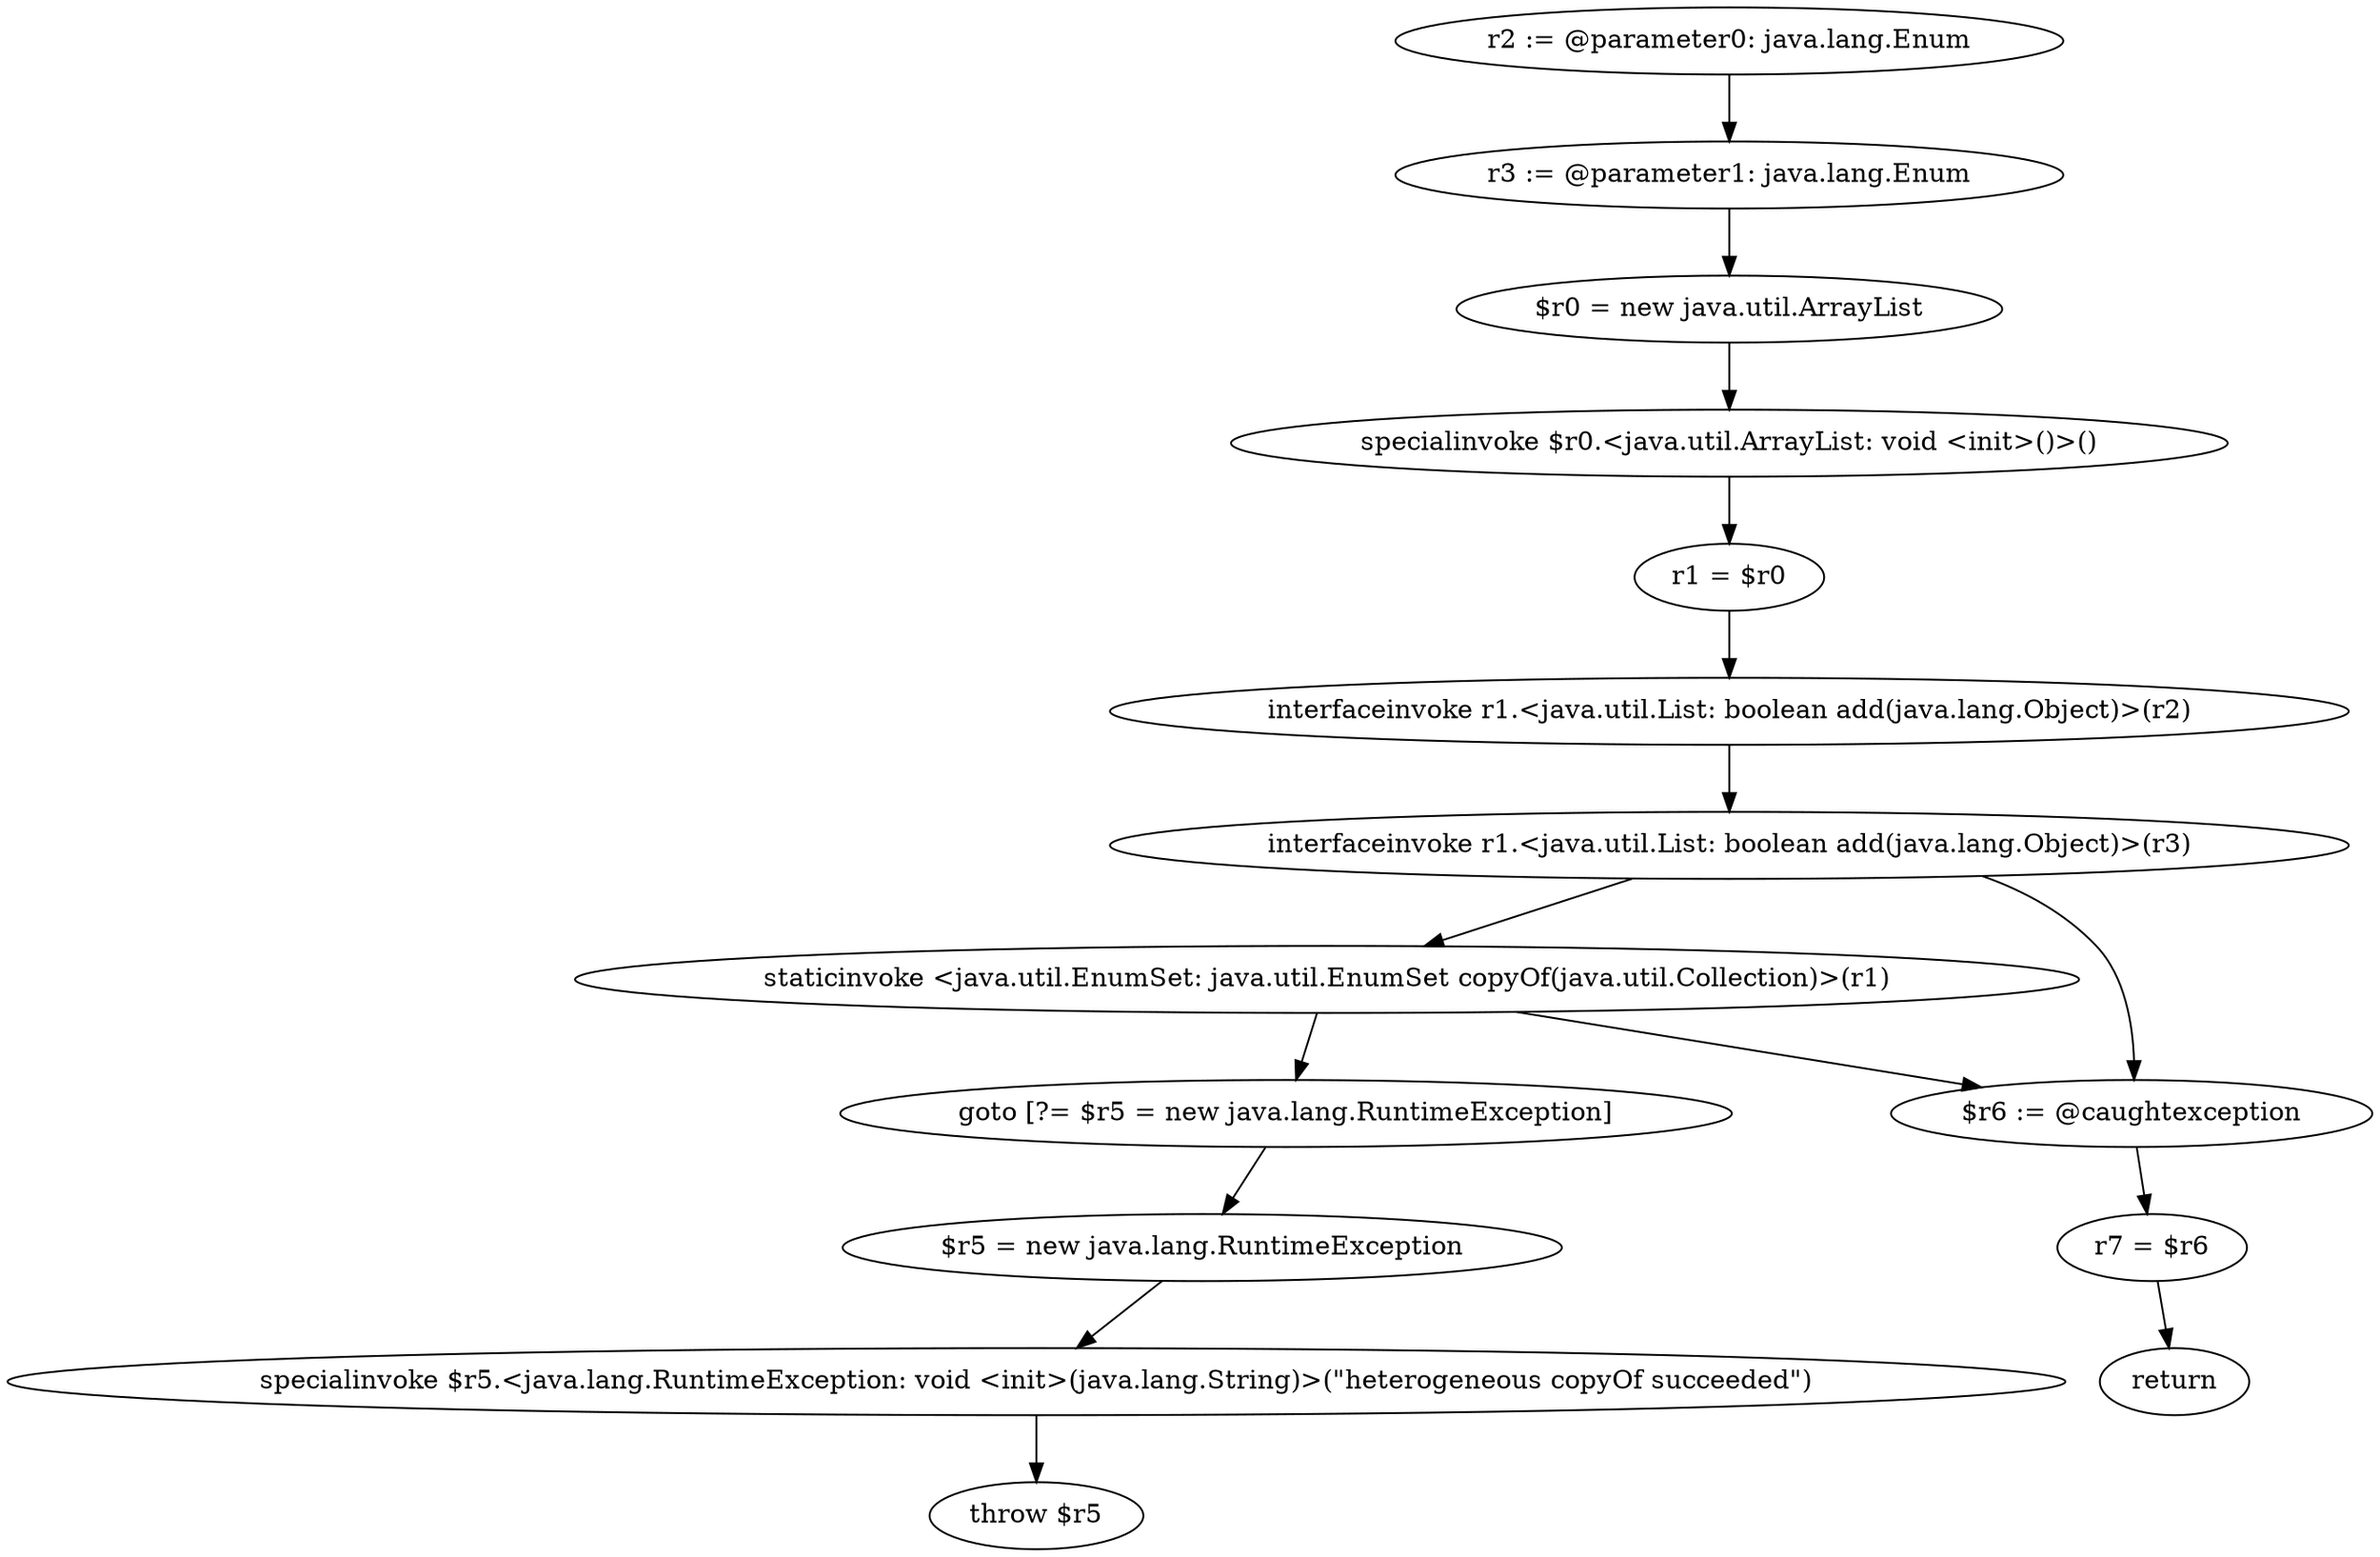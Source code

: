 digraph "unitGraph" {
    "r2 := @parameter0: java.lang.Enum"
    "r3 := @parameter1: java.lang.Enum"
    "$r0 = new java.util.ArrayList"
    "specialinvoke $r0.<java.util.ArrayList: void <init>()>()"
    "r1 = $r0"
    "interfaceinvoke r1.<java.util.List: boolean add(java.lang.Object)>(r2)"
    "interfaceinvoke r1.<java.util.List: boolean add(java.lang.Object)>(r3)"
    "staticinvoke <java.util.EnumSet: java.util.EnumSet copyOf(java.util.Collection)>(r1)"
    "goto [?= $r5 = new java.lang.RuntimeException]"
    "$r6 := @caughtexception"
    "r7 = $r6"
    "return"
    "$r5 = new java.lang.RuntimeException"
    "specialinvoke $r5.<java.lang.RuntimeException: void <init>(java.lang.String)>(\"heterogeneous copyOf succeeded\")"
    "throw $r5"
    "r2 := @parameter0: java.lang.Enum"->"r3 := @parameter1: java.lang.Enum";
    "r3 := @parameter1: java.lang.Enum"->"$r0 = new java.util.ArrayList";
    "$r0 = new java.util.ArrayList"->"specialinvoke $r0.<java.util.ArrayList: void <init>()>()";
    "specialinvoke $r0.<java.util.ArrayList: void <init>()>()"->"r1 = $r0";
    "r1 = $r0"->"interfaceinvoke r1.<java.util.List: boolean add(java.lang.Object)>(r2)";
    "interfaceinvoke r1.<java.util.List: boolean add(java.lang.Object)>(r2)"->"interfaceinvoke r1.<java.util.List: boolean add(java.lang.Object)>(r3)";
    "interfaceinvoke r1.<java.util.List: boolean add(java.lang.Object)>(r3)"->"staticinvoke <java.util.EnumSet: java.util.EnumSet copyOf(java.util.Collection)>(r1)";
    "interfaceinvoke r1.<java.util.List: boolean add(java.lang.Object)>(r3)"->"$r6 := @caughtexception";
    "staticinvoke <java.util.EnumSet: java.util.EnumSet copyOf(java.util.Collection)>(r1)"->"goto [?= $r5 = new java.lang.RuntimeException]";
    "staticinvoke <java.util.EnumSet: java.util.EnumSet copyOf(java.util.Collection)>(r1)"->"$r6 := @caughtexception";
    "goto [?= $r5 = new java.lang.RuntimeException]"->"$r5 = new java.lang.RuntimeException";
    "$r6 := @caughtexception"->"r7 = $r6";
    "r7 = $r6"->"return";
    "$r5 = new java.lang.RuntimeException"->"specialinvoke $r5.<java.lang.RuntimeException: void <init>(java.lang.String)>(\"heterogeneous copyOf succeeded\")";
    "specialinvoke $r5.<java.lang.RuntimeException: void <init>(java.lang.String)>(\"heterogeneous copyOf succeeded\")"->"throw $r5";
}
